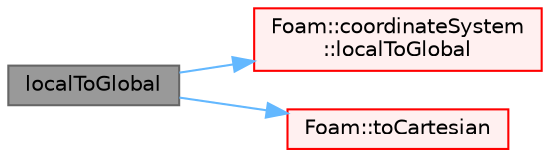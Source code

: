 digraph "localToGlobal"
{
 // LATEX_PDF_SIZE
  bgcolor="transparent";
  edge [fontname=Helvetica,fontsize=10,labelfontname=Helvetica,labelfontsize=10];
  node [fontname=Helvetica,fontsize=10,shape=box,height=0.2,width=0.4];
  rankdir="LR";
  Node1 [id="Node000001",label="localToGlobal",height=0.2,width=0.4,color="gray40", fillcolor="grey60", style="filled", fontcolor="black",tooltip=" "];
  Node1 -> Node2 [id="edge1_Node000001_Node000002",color="steelblue1",style="solid",tooltip=" "];
  Node2 [id="Node000002",label="Foam::coordinateSystem\l::localToGlobal",height=0.2,width=0.4,color="red", fillcolor="#FFF0F0", style="filled",URL="$classFoam_1_1coordinateSystem.html#a4559c1ae4697257ba8eeb53614cc0ce5",tooltip=" "];
  Node1 -> Node4 [id="edge2_Node000001_Node000004",color="steelblue1",style="solid",tooltip=" "];
  Node4 [id="Node000004",label="Foam::toCartesian",height=0.2,width=0.4,color="red", fillcolor="#FFF0F0", style="filled",URL="$namespaceFoam.html#a09f363150e6c257eac06f031e1fc46be",tooltip=" "];
}
